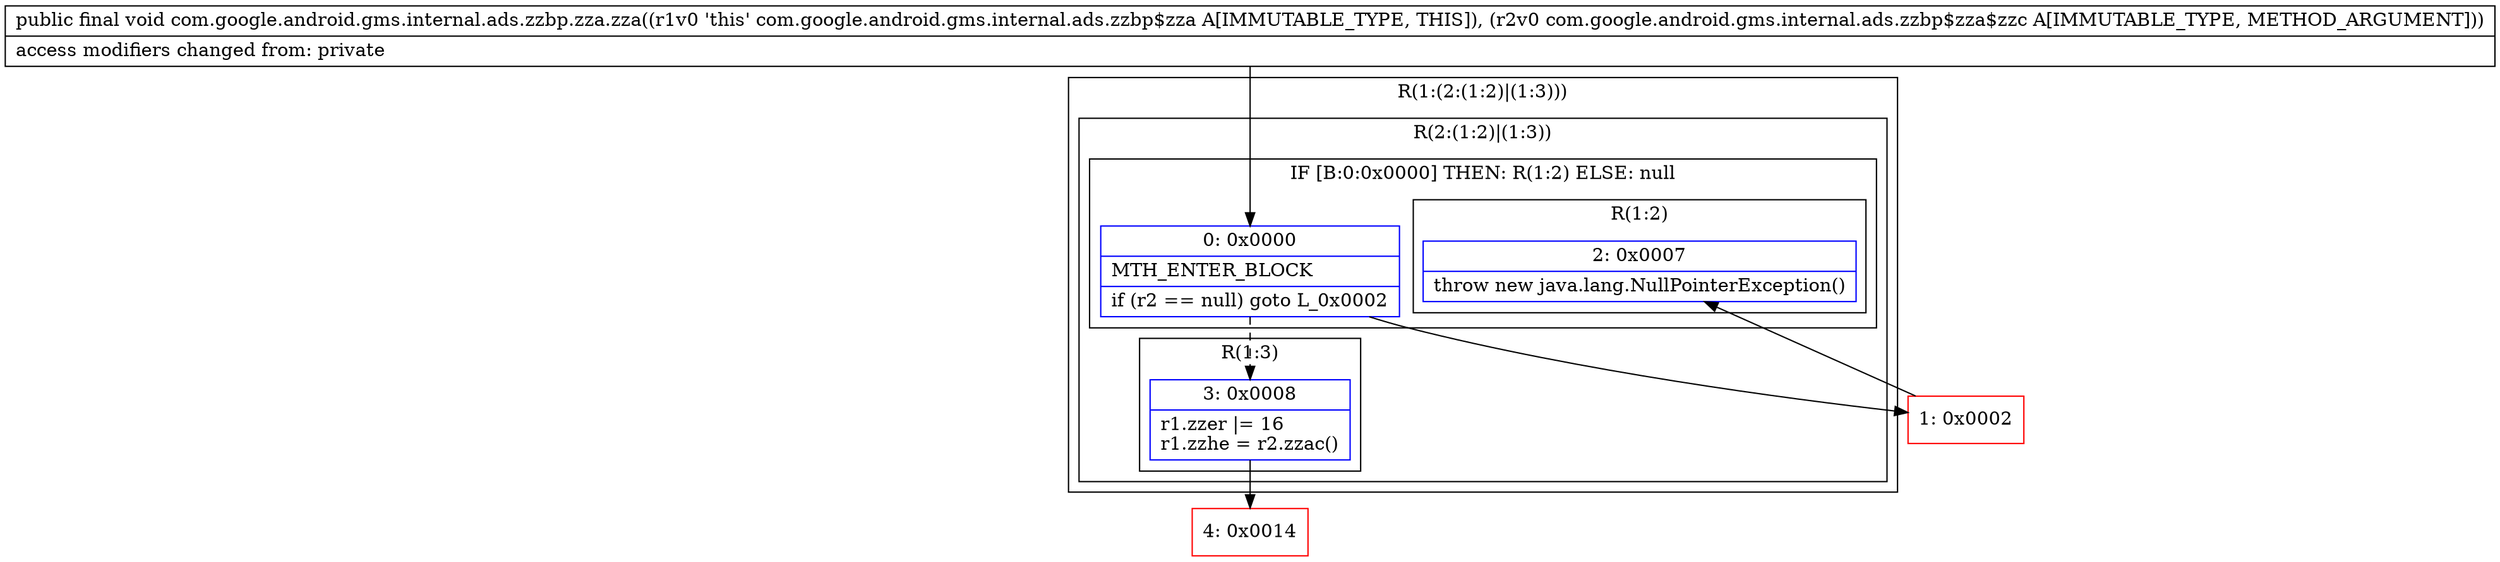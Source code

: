 digraph "CFG forcom.google.android.gms.internal.ads.zzbp.zza.zza(Lcom\/google\/android\/gms\/internal\/ads\/zzbp$zza$zzc;)V" {
subgraph cluster_Region_912748653 {
label = "R(1:(2:(1:2)|(1:3)))";
node [shape=record,color=blue];
subgraph cluster_Region_170403087 {
label = "R(2:(1:2)|(1:3))";
node [shape=record,color=blue];
subgraph cluster_IfRegion_1613210832 {
label = "IF [B:0:0x0000] THEN: R(1:2) ELSE: null";
node [shape=record,color=blue];
Node_0 [shape=record,label="{0\:\ 0x0000|MTH_ENTER_BLOCK\l|if (r2 == null) goto L_0x0002\l}"];
subgraph cluster_Region_1717935264 {
label = "R(1:2)";
node [shape=record,color=blue];
Node_2 [shape=record,label="{2\:\ 0x0007|throw new java.lang.NullPointerException()\l}"];
}
}
subgraph cluster_Region_1804368921 {
label = "R(1:3)";
node [shape=record,color=blue];
Node_3 [shape=record,label="{3\:\ 0x0008|r1.zzer \|= 16\lr1.zzhe = r2.zzac()\l}"];
}
}
}
Node_1 [shape=record,color=red,label="{1\:\ 0x0002}"];
Node_4 [shape=record,color=red,label="{4\:\ 0x0014}"];
MethodNode[shape=record,label="{public final void com.google.android.gms.internal.ads.zzbp.zza.zza((r1v0 'this' com.google.android.gms.internal.ads.zzbp$zza A[IMMUTABLE_TYPE, THIS]), (r2v0 com.google.android.gms.internal.ads.zzbp$zza$zzc A[IMMUTABLE_TYPE, METHOD_ARGUMENT]))  | access modifiers changed from: private\l}"];
MethodNode -> Node_0;
Node_0 -> Node_1;
Node_0 -> Node_3[style=dashed];
Node_3 -> Node_4;
Node_1 -> Node_2;
}

